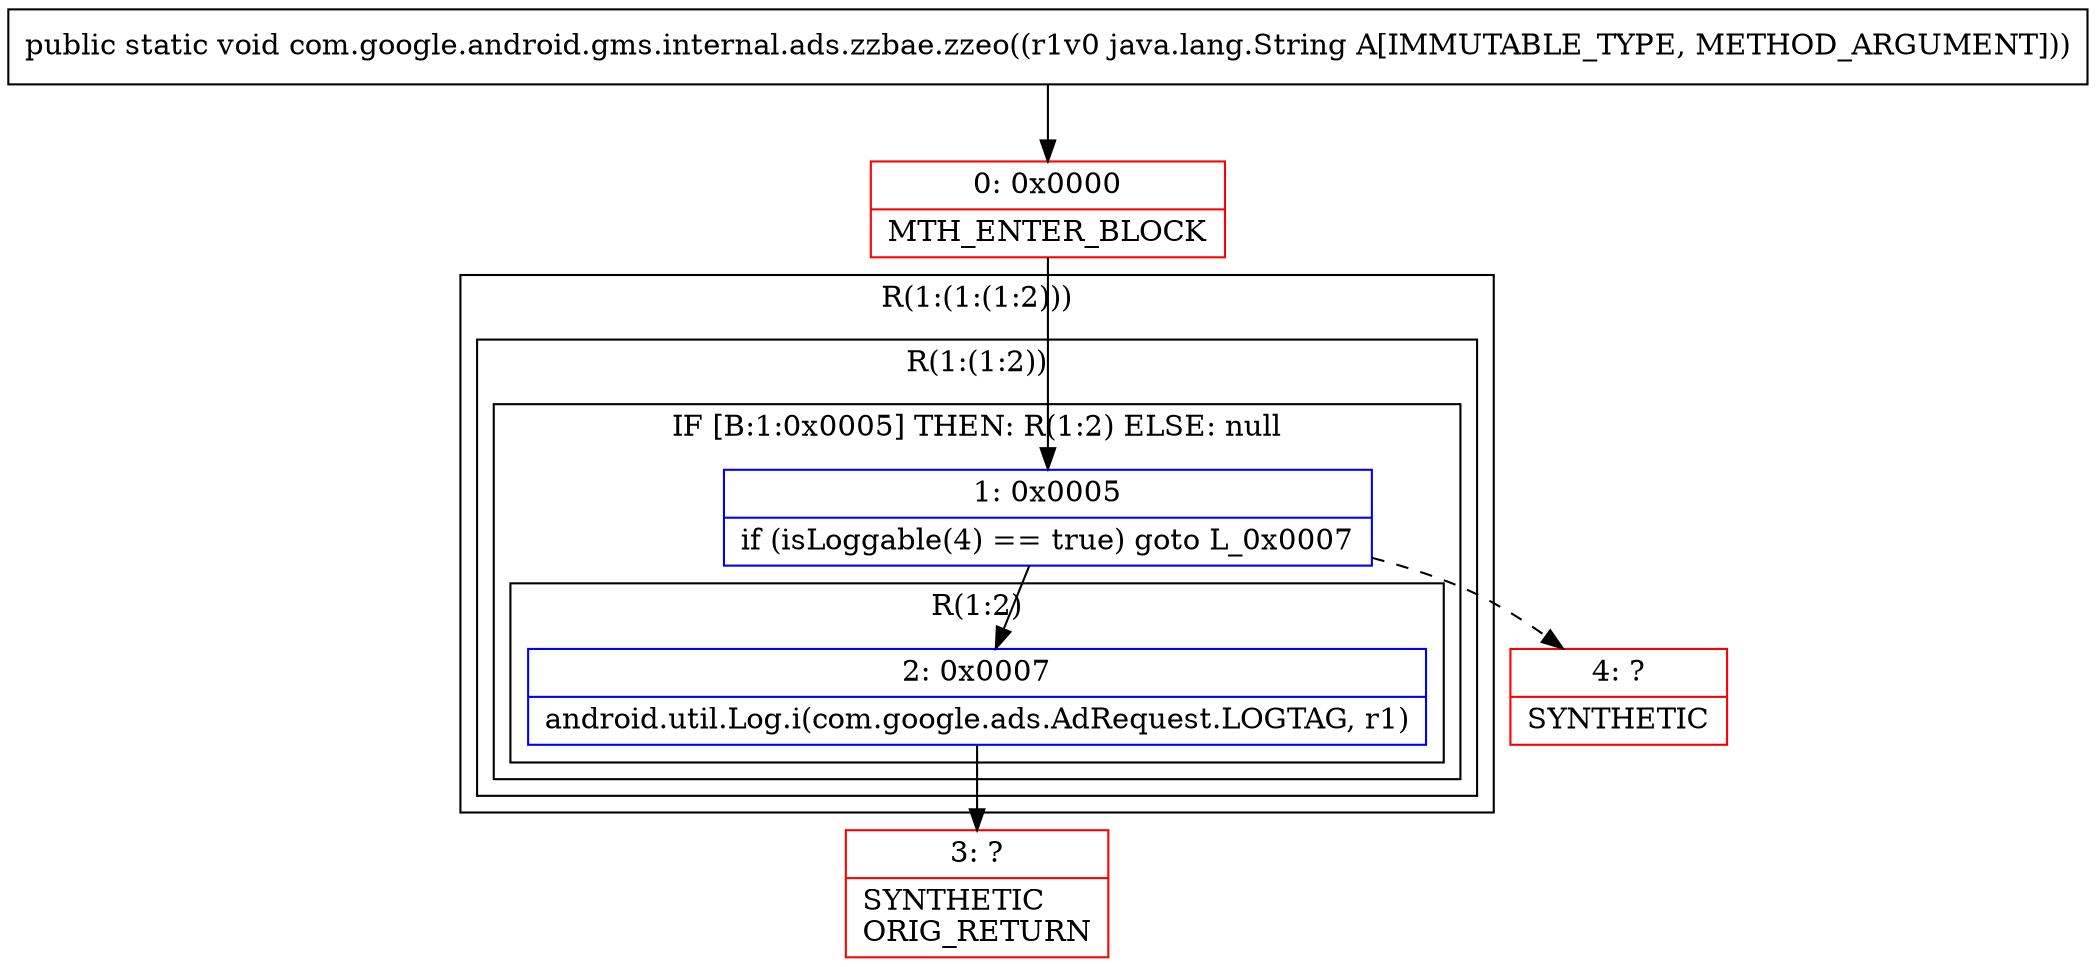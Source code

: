 digraph "CFG forcom.google.android.gms.internal.ads.zzbae.zzeo(Ljava\/lang\/String;)V" {
subgraph cluster_Region_1087040243 {
label = "R(1:(1:(1:2)))";
node [shape=record,color=blue];
subgraph cluster_Region_267035015 {
label = "R(1:(1:2))";
node [shape=record,color=blue];
subgraph cluster_IfRegion_1069414773 {
label = "IF [B:1:0x0005] THEN: R(1:2) ELSE: null";
node [shape=record,color=blue];
Node_1 [shape=record,label="{1\:\ 0x0005|if (isLoggable(4) == true) goto L_0x0007\l}"];
subgraph cluster_Region_376270043 {
label = "R(1:2)";
node [shape=record,color=blue];
Node_2 [shape=record,label="{2\:\ 0x0007|android.util.Log.i(com.google.ads.AdRequest.LOGTAG, r1)\l}"];
}
}
}
}
Node_0 [shape=record,color=red,label="{0\:\ 0x0000|MTH_ENTER_BLOCK\l}"];
Node_3 [shape=record,color=red,label="{3\:\ ?|SYNTHETIC\lORIG_RETURN\l}"];
Node_4 [shape=record,color=red,label="{4\:\ ?|SYNTHETIC\l}"];
MethodNode[shape=record,label="{public static void com.google.android.gms.internal.ads.zzbae.zzeo((r1v0 java.lang.String A[IMMUTABLE_TYPE, METHOD_ARGUMENT])) }"];
MethodNode -> Node_0;
Node_1 -> Node_2;
Node_1 -> Node_4[style=dashed];
Node_2 -> Node_3;
Node_0 -> Node_1;
}


